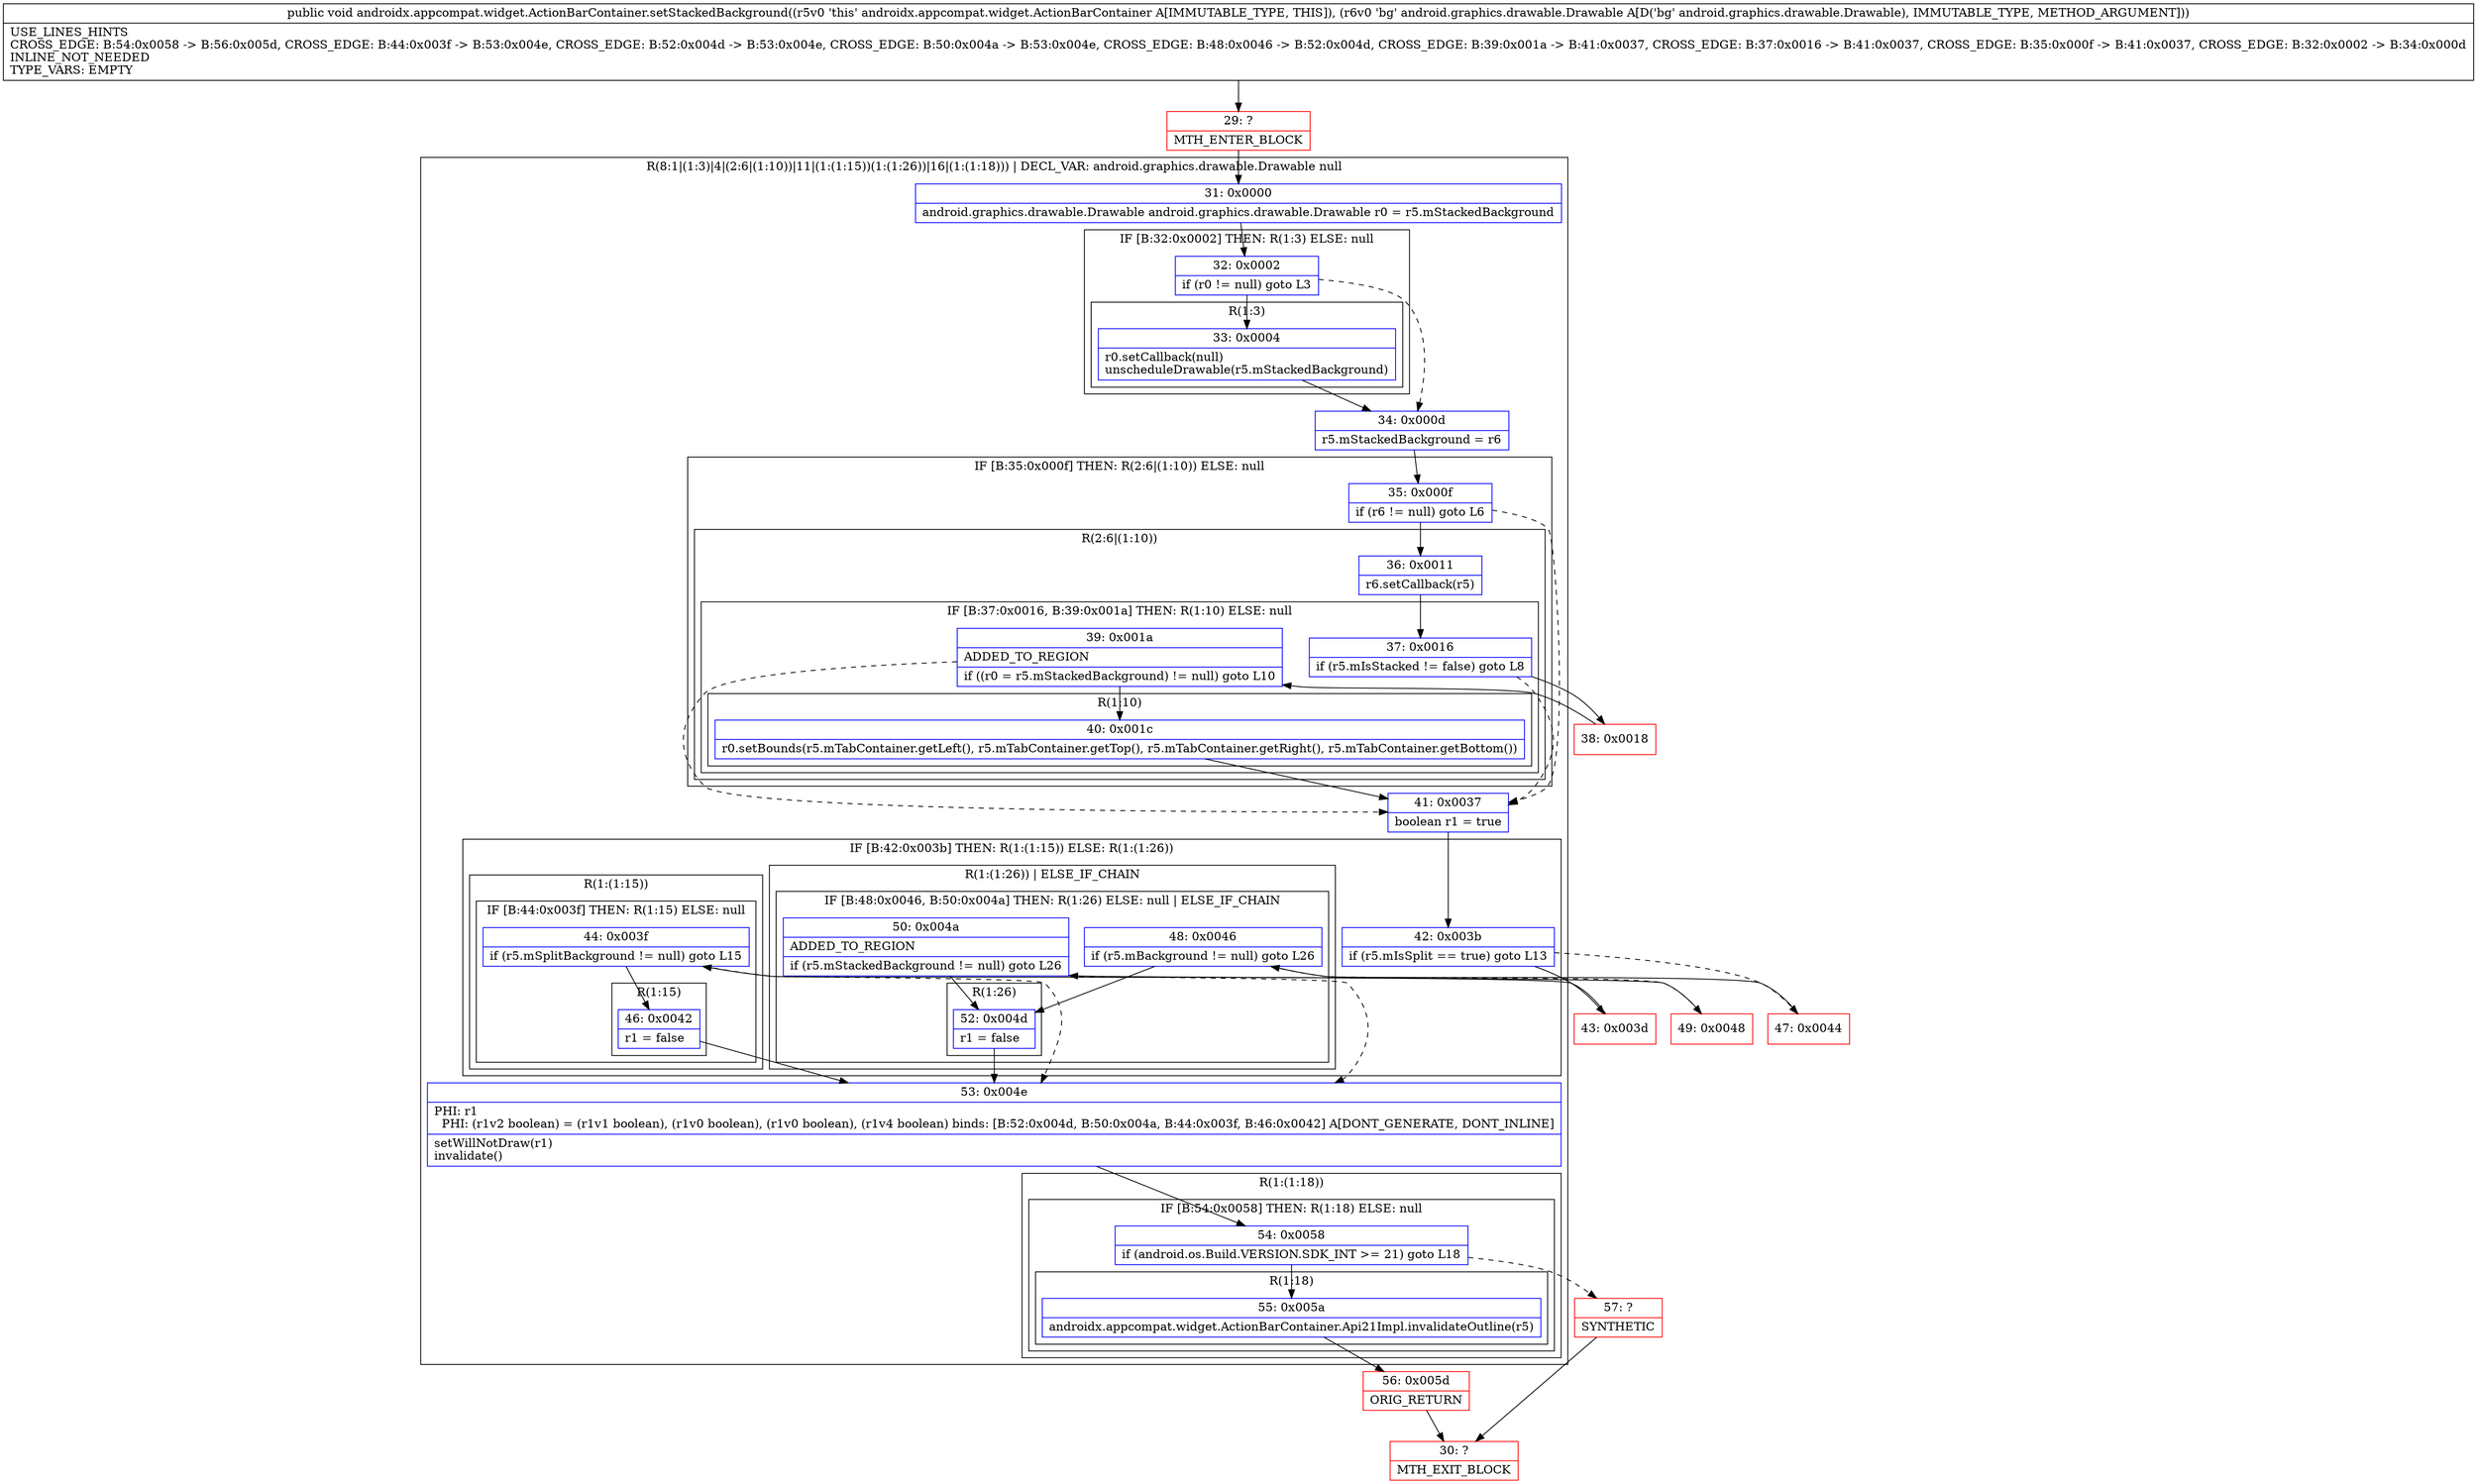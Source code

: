 digraph "CFG forandroidx.appcompat.widget.ActionBarContainer.setStackedBackground(Landroid\/graphics\/drawable\/Drawable;)V" {
subgraph cluster_Region_1181828476 {
label = "R(8:1|(1:3)|4|(2:6|(1:10))|11|(1:(1:15))(1:(1:26))|16|(1:(1:18))) | DECL_VAR: android.graphics.drawable.Drawable null\l";
node [shape=record,color=blue];
Node_31 [shape=record,label="{31\:\ 0x0000|android.graphics.drawable.Drawable android.graphics.drawable.Drawable r0 = r5.mStackedBackground\l}"];
subgraph cluster_IfRegion_64238801 {
label = "IF [B:32:0x0002] THEN: R(1:3) ELSE: null";
node [shape=record,color=blue];
Node_32 [shape=record,label="{32\:\ 0x0002|if (r0 != null) goto L3\l}"];
subgraph cluster_Region_1595773536 {
label = "R(1:3)";
node [shape=record,color=blue];
Node_33 [shape=record,label="{33\:\ 0x0004|r0.setCallback(null)\lunscheduleDrawable(r5.mStackedBackground)\l}"];
}
}
Node_34 [shape=record,label="{34\:\ 0x000d|r5.mStackedBackground = r6\l}"];
subgraph cluster_IfRegion_376222561 {
label = "IF [B:35:0x000f] THEN: R(2:6|(1:10)) ELSE: null";
node [shape=record,color=blue];
Node_35 [shape=record,label="{35\:\ 0x000f|if (r6 != null) goto L6\l}"];
subgraph cluster_Region_156542773 {
label = "R(2:6|(1:10))";
node [shape=record,color=blue];
Node_36 [shape=record,label="{36\:\ 0x0011|r6.setCallback(r5)\l}"];
subgraph cluster_IfRegion_358626145 {
label = "IF [B:37:0x0016, B:39:0x001a] THEN: R(1:10) ELSE: null";
node [shape=record,color=blue];
Node_37 [shape=record,label="{37\:\ 0x0016|if (r5.mIsStacked != false) goto L8\l}"];
Node_39 [shape=record,label="{39\:\ 0x001a|ADDED_TO_REGION\l|if ((r0 = r5.mStackedBackground) != null) goto L10\l}"];
subgraph cluster_Region_910540650 {
label = "R(1:10)";
node [shape=record,color=blue];
Node_40 [shape=record,label="{40\:\ 0x001c|r0.setBounds(r5.mTabContainer.getLeft(), r5.mTabContainer.getTop(), r5.mTabContainer.getRight(), r5.mTabContainer.getBottom())\l}"];
}
}
}
}
Node_41 [shape=record,label="{41\:\ 0x0037|boolean r1 = true\l}"];
subgraph cluster_IfRegion_1161950584 {
label = "IF [B:42:0x003b] THEN: R(1:(1:15)) ELSE: R(1:(1:26))";
node [shape=record,color=blue];
Node_42 [shape=record,label="{42\:\ 0x003b|if (r5.mIsSplit == true) goto L13\l}"];
subgraph cluster_Region_1770033130 {
label = "R(1:(1:15))";
node [shape=record,color=blue];
subgraph cluster_IfRegion_2104443520 {
label = "IF [B:44:0x003f] THEN: R(1:15) ELSE: null";
node [shape=record,color=blue];
Node_44 [shape=record,label="{44\:\ 0x003f|if (r5.mSplitBackground != null) goto L15\l}"];
subgraph cluster_Region_32564123 {
label = "R(1:15)";
node [shape=record,color=blue];
Node_46 [shape=record,label="{46\:\ 0x0042|r1 = false\l}"];
}
}
}
subgraph cluster_Region_1724521640 {
label = "R(1:(1:26)) | ELSE_IF_CHAIN\l";
node [shape=record,color=blue];
subgraph cluster_IfRegion_753585980 {
label = "IF [B:48:0x0046, B:50:0x004a] THEN: R(1:26) ELSE: null | ELSE_IF_CHAIN\l";
node [shape=record,color=blue];
Node_48 [shape=record,label="{48\:\ 0x0046|if (r5.mBackground != null) goto L26\l}"];
Node_50 [shape=record,label="{50\:\ 0x004a|ADDED_TO_REGION\l|if (r5.mStackedBackground != null) goto L26\l}"];
subgraph cluster_Region_1298535918 {
label = "R(1:26)";
node [shape=record,color=blue];
Node_52 [shape=record,label="{52\:\ 0x004d|r1 = false\l}"];
}
}
}
}
Node_53 [shape=record,label="{53\:\ 0x004e|PHI: r1 \l  PHI: (r1v2 boolean) = (r1v1 boolean), (r1v0 boolean), (r1v0 boolean), (r1v4 boolean) binds: [B:52:0x004d, B:50:0x004a, B:44:0x003f, B:46:0x0042] A[DONT_GENERATE, DONT_INLINE]\l|setWillNotDraw(r1)\linvalidate()\l}"];
subgraph cluster_Region_1098447508 {
label = "R(1:(1:18))";
node [shape=record,color=blue];
subgraph cluster_IfRegion_1174723449 {
label = "IF [B:54:0x0058] THEN: R(1:18) ELSE: null";
node [shape=record,color=blue];
Node_54 [shape=record,label="{54\:\ 0x0058|if (android.os.Build.VERSION.SDK_INT \>= 21) goto L18\l}"];
subgraph cluster_Region_1880993869 {
label = "R(1:18)";
node [shape=record,color=blue];
Node_55 [shape=record,label="{55\:\ 0x005a|androidx.appcompat.widget.ActionBarContainer.Api21Impl.invalidateOutline(r5)\l}"];
}
}
}
}
Node_29 [shape=record,color=red,label="{29\:\ ?|MTH_ENTER_BLOCK\l}"];
Node_38 [shape=record,color=red,label="{38\:\ 0x0018}"];
Node_43 [shape=record,color=red,label="{43\:\ 0x003d}"];
Node_56 [shape=record,color=red,label="{56\:\ 0x005d|ORIG_RETURN\l}"];
Node_30 [shape=record,color=red,label="{30\:\ ?|MTH_EXIT_BLOCK\l}"];
Node_57 [shape=record,color=red,label="{57\:\ ?|SYNTHETIC\l}"];
Node_47 [shape=record,color=red,label="{47\:\ 0x0044}"];
Node_49 [shape=record,color=red,label="{49\:\ 0x0048}"];
MethodNode[shape=record,label="{public void androidx.appcompat.widget.ActionBarContainer.setStackedBackground((r5v0 'this' androidx.appcompat.widget.ActionBarContainer A[IMMUTABLE_TYPE, THIS]), (r6v0 'bg' android.graphics.drawable.Drawable A[D('bg' android.graphics.drawable.Drawable), IMMUTABLE_TYPE, METHOD_ARGUMENT]))  | USE_LINES_HINTS\lCROSS_EDGE: B:54:0x0058 \-\> B:56:0x005d, CROSS_EDGE: B:44:0x003f \-\> B:53:0x004e, CROSS_EDGE: B:52:0x004d \-\> B:53:0x004e, CROSS_EDGE: B:50:0x004a \-\> B:53:0x004e, CROSS_EDGE: B:48:0x0046 \-\> B:52:0x004d, CROSS_EDGE: B:39:0x001a \-\> B:41:0x0037, CROSS_EDGE: B:37:0x0016 \-\> B:41:0x0037, CROSS_EDGE: B:35:0x000f \-\> B:41:0x0037, CROSS_EDGE: B:32:0x0002 \-\> B:34:0x000d\lINLINE_NOT_NEEDED\lTYPE_VARS: EMPTY\l}"];
MethodNode -> Node_29;Node_31 -> Node_32;
Node_32 -> Node_33;
Node_32 -> Node_34[style=dashed];
Node_33 -> Node_34;
Node_34 -> Node_35;
Node_35 -> Node_36;
Node_35 -> Node_41[style=dashed];
Node_36 -> Node_37;
Node_37 -> Node_38;
Node_37 -> Node_41[style=dashed];
Node_39 -> Node_40;
Node_39 -> Node_41[style=dashed];
Node_40 -> Node_41;
Node_41 -> Node_42;
Node_42 -> Node_43;
Node_42 -> Node_47[style=dashed];
Node_44 -> Node_46;
Node_44 -> Node_53[style=dashed];
Node_46 -> Node_53;
Node_48 -> Node_49[style=dashed];
Node_48 -> Node_52;
Node_50 -> Node_52;
Node_50 -> Node_53[style=dashed];
Node_52 -> Node_53;
Node_53 -> Node_54;
Node_54 -> Node_55;
Node_54 -> Node_57[style=dashed];
Node_55 -> Node_56;
Node_29 -> Node_31;
Node_38 -> Node_39;
Node_43 -> Node_44;
Node_56 -> Node_30;
Node_57 -> Node_30;
Node_47 -> Node_48;
Node_49 -> Node_50;
}

